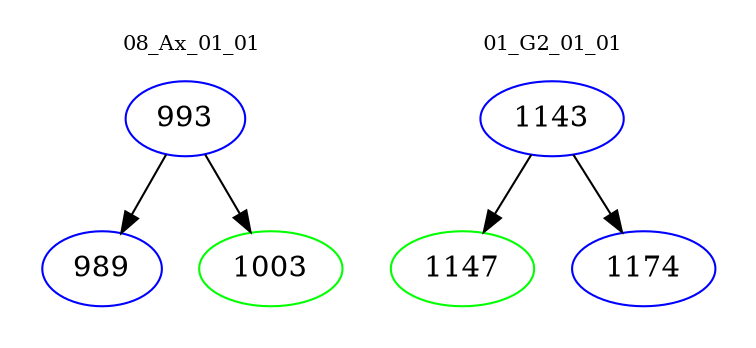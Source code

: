 digraph{
subgraph cluster_0 {
color = white
label = "08_Ax_01_01";
fontsize=10;
T0_993 [label="993", color="blue"]
T0_993 -> T0_989 [color="black"]
T0_989 [label="989", color="blue"]
T0_993 -> T0_1003 [color="black"]
T0_1003 [label="1003", color="green"]
}
subgraph cluster_1 {
color = white
label = "01_G2_01_01";
fontsize=10;
T1_1143 [label="1143", color="blue"]
T1_1143 -> T1_1147 [color="black"]
T1_1147 [label="1147", color="green"]
T1_1143 -> T1_1174 [color="black"]
T1_1174 [label="1174", color="blue"]
}
}

